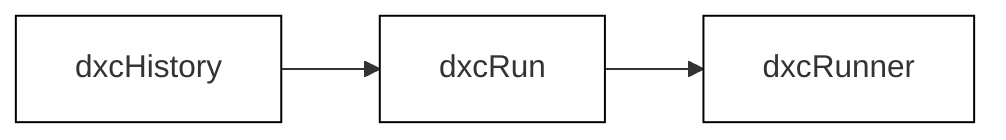 graph LR
    dxcHistory --> dxcRun
    dxcRun --> dxcRunner
    classDef important fill:#ffed00,stroke:#000000,stroke-width:2px
    classDef normal fill:#ffffff,stroke:#000000,stroke-width:1px
    classDef minor fill:#ffffff,stroke:#000000,stroke-width:1px,stroke-dasharray: 5, 5
    class Vypocet important;
    class dxcHistory,dxcRun,dxcRunner normal;